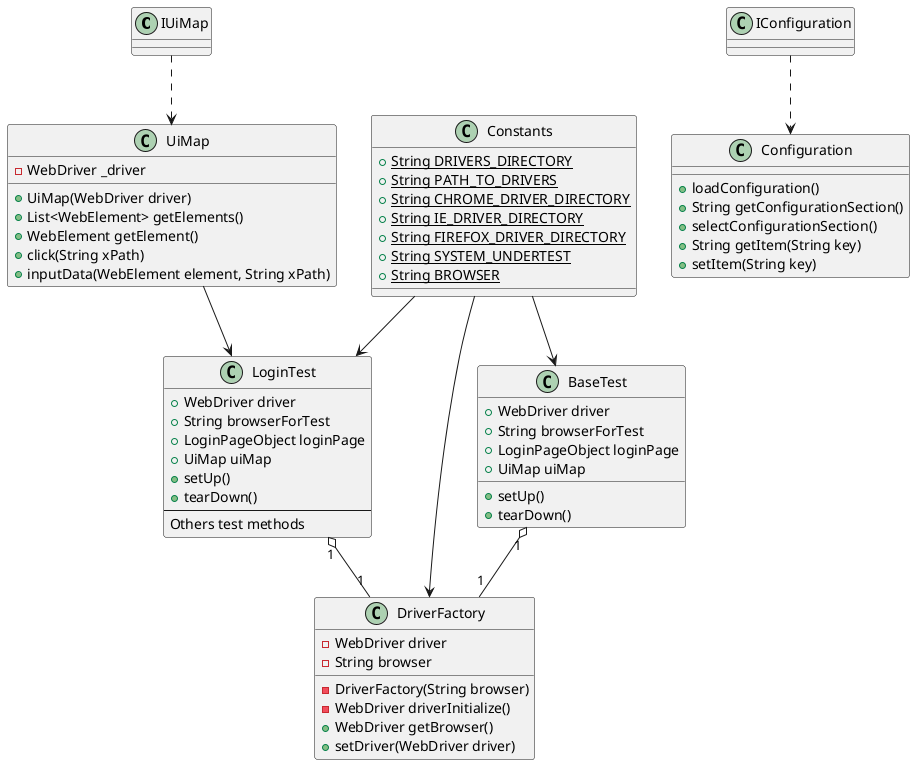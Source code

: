 @startuml
IUiMap ..> UiMap

class UiMap {
-WebDriver _driver
+UiMap(WebDriver driver)
+List<WebElement> getElements()
+WebElement getElement()
+click(String xPath)
+inputData(WebElement element, String xPath)
}

class DriverFactory {
-WebDriver driver
-String browser
-DriverFactory(String browser)
-WebDriver driverInitialize()
+WebDriver getBrowser()
+setDriver(WebDriver driver)
}

IConfiguration ..> Configuration
class Configuration{
+loadConfiguration()
+String getConfigurationSection()
+selectConfigurationSection()
+String getItem(String key)
+setItem(String key)
}


LoginTest "1" o-- "1" DriverFactory
BaseTest "1" o-- "1" DriverFactory

class Constants {
+{static}String DRIVERS_DIRECTORY
+{static}String PATH_TO_DRIVERS
+{static}String CHROME_DRIVER_DIRECTORY
+{static}String IE_DRIVER_DIRECTORY
+{static}String FIREFOX_DRIVER_DIRECTORY
+{static}String SYSTEM_UNDERTEST
+{static}String BROWSER
}

class BaseTest{
+WebDriver driver
+String browserForTest
+LoginPageObject loginPage
+UiMap uiMap
+setUp()
+tearDown()
}


class LoginTest{
+WebDriver driver
+String browserForTest
+LoginPageObject loginPage
+UiMap uiMap
+setUp()
+tearDown()
--
Others test methods
}

UiMap -->  LoginTest
Constants --> LoginTest
Constants --> BaseTest
Constants --> DriverFactory
@enduml